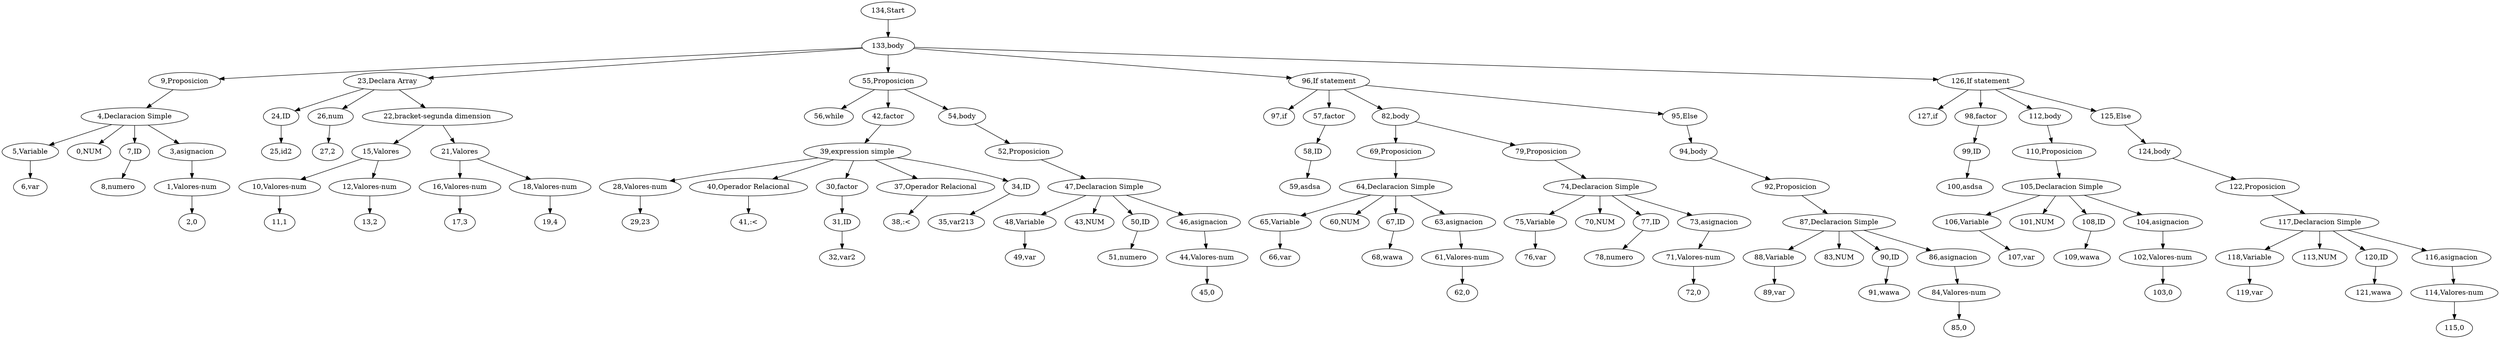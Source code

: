 digraph {
"134,Start" -> "133,body";
"133,body" -> "9,Proposicion";
"9,Proposicion" -> "4,Declaracion Simple";
"4,Declaracion Simple" -> "5,Variable";
"5,Variable" -> "6,var";
"4,Declaracion Simple" -> "0,NUM";
"4,Declaracion Simple" -> "7,ID";
"7,ID" -> "8,numero";
"4,Declaracion Simple" -> "3,asignacion";
"3,asignacion" -> "1,Valores-num";
"1,Valores-num" -> "2,0";
"133,body" -> "23,Declara Array";
"23,Declara Array" -> "24,ID";
"24,ID" -> "25,id2";
"23,Declara Array" -> "26,num";
"26,num" -> "27,2";
"23,Declara Array" -> "22,bracket-segunda dimension";
"22,bracket-segunda dimension" -> "15,Valores";
"15,Valores" -> "10,Valores-num";
"10,Valores-num" -> "11,1";
"15,Valores" -> "12,Valores-num";
"12,Valores-num" -> "13,2";
"22,bracket-segunda dimension" -> "21,Valores";
"21,Valores" -> "16,Valores-num";
"16,Valores-num" -> "17,3";
"21,Valores" -> "18,Valores-num";
"18,Valores-num" -> "19,4";
"133,body" -> "55,Proposicion";
"55,Proposicion" -> "56,while";
"55,Proposicion" -> "42,factor";
"42,factor" -> "39,expression simple";
"39,expression simple" -> "28,Valores-num";
"28,Valores-num" -> "29,23";
"39,expression simple" -> "40,Operador Relacional";
"40,Operador Relacional" -> "41,:<";
"39,expression simple" -> "30,factor";
"30,factor" -> "31,ID";
"31,ID" -> "32,var2";
"39,expression simple" -> "37,Operador Relacional";
"37,Operador Relacional" -> "38,:<";
"39,expression simple" -> "34,ID";
"34,ID" -> "35,var213";
"55,Proposicion" -> "54,body";
"54,body" -> "52,Proposicion";
"52,Proposicion" -> "47,Declaracion Simple";
"47,Declaracion Simple" -> "48,Variable";
"48,Variable" -> "49,var";
"47,Declaracion Simple" -> "43,NUM";
"47,Declaracion Simple" -> "50,ID";
"50,ID" -> "51,numero";
"47,Declaracion Simple" -> "46,asignacion";
"46,asignacion" -> "44,Valores-num";
"44,Valores-num" -> "45,0";
"133,body" -> "96,If statement";
"96,If statement" -> "97,if";
"96,If statement" -> "57,factor";
"57,factor" -> "58,ID";
"58,ID" -> "59,asdsa";
"96,If statement" -> "82,body";
"82,body" -> "69,Proposicion";
"69,Proposicion" -> "64,Declaracion Simple";
"64,Declaracion Simple" -> "65,Variable";
"65,Variable" -> "66,var";
"64,Declaracion Simple" -> "60,NUM";
"64,Declaracion Simple" -> "67,ID";
"67,ID" -> "68,wawa";
"64,Declaracion Simple" -> "63,asignacion";
"63,asignacion" -> "61,Valores-num";
"61,Valores-num" -> "62,0";
"82,body" -> "79,Proposicion";
"79,Proposicion" -> "74,Declaracion Simple";
"74,Declaracion Simple" -> "75,Variable";
"75,Variable" -> "76,var";
"74,Declaracion Simple" -> "70,NUM";
"74,Declaracion Simple" -> "77,ID";
"77,ID" -> "78,numero";
"74,Declaracion Simple" -> "73,asignacion";
"73,asignacion" -> "71,Valores-num";
"71,Valores-num" -> "72,0";
"96,If statement" -> "95,Else";
"95,Else" -> "94,body";
"94,body" -> "92,Proposicion";
"92,Proposicion" -> "87,Declaracion Simple";
"87,Declaracion Simple" -> "88,Variable";
"88,Variable" -> "89,var";
"87,Declaracion Simple" -> "83,NUM";
"87,Declaracion Simple" -> "90,ID";
"90,ID" -> "91,wawa";
"87,Declaracion Simple" -> "86,asignacion";
"86,asignacion" -> "84,Valores-num";
"84,Valores-num" -> "85,0";
"133,body" -> "126,If statement";
"126,If statement" -> "127,if";
"126,If statement" -> "98,factor";
"98,factor" -> "99,ID";
"99,ID" -> "100,asdsa";
"126,If statement" -> "112,body";
"112,body" -> "110,Proposicion";
"110,Proposicion" -> "105,Declaracion Simple";
"105,Declaracion Simple" -> "106,Variable";
"106,Variable" -> "107,var";
"105,Declaracion Simple" -> "101,NUM";
"105,Declaracion Simple" -> "108,ID";
"108,ID" -> "109,wawa";
"105,Declaracion Simple" -> "104,asignacion";
"104,asignacion" -> "102,Valores-num";
"102,Valores-num" -> "103,0";
"126,If statement" -> "125,Else";
"125,Else" -> "124,body";
"124,body" -> "122,Proposicion";
"122,Proposicion" -> "117,Declaracion Simple";
"117,Declaracion Simple" -> "118,Variable";
"118,Variable" -> "119,var";
"117,Declaracion Simple" -> "113,NUM";
"117,Declaracion Simple" -> "120,ID";
"120,ID" -> "121,wawa";
"117,Declaracion Simple" -> "116,asignacion";
"116,asignacion" -> "114,Valores-num";
"114,Valores-num" -> "115,0";

}